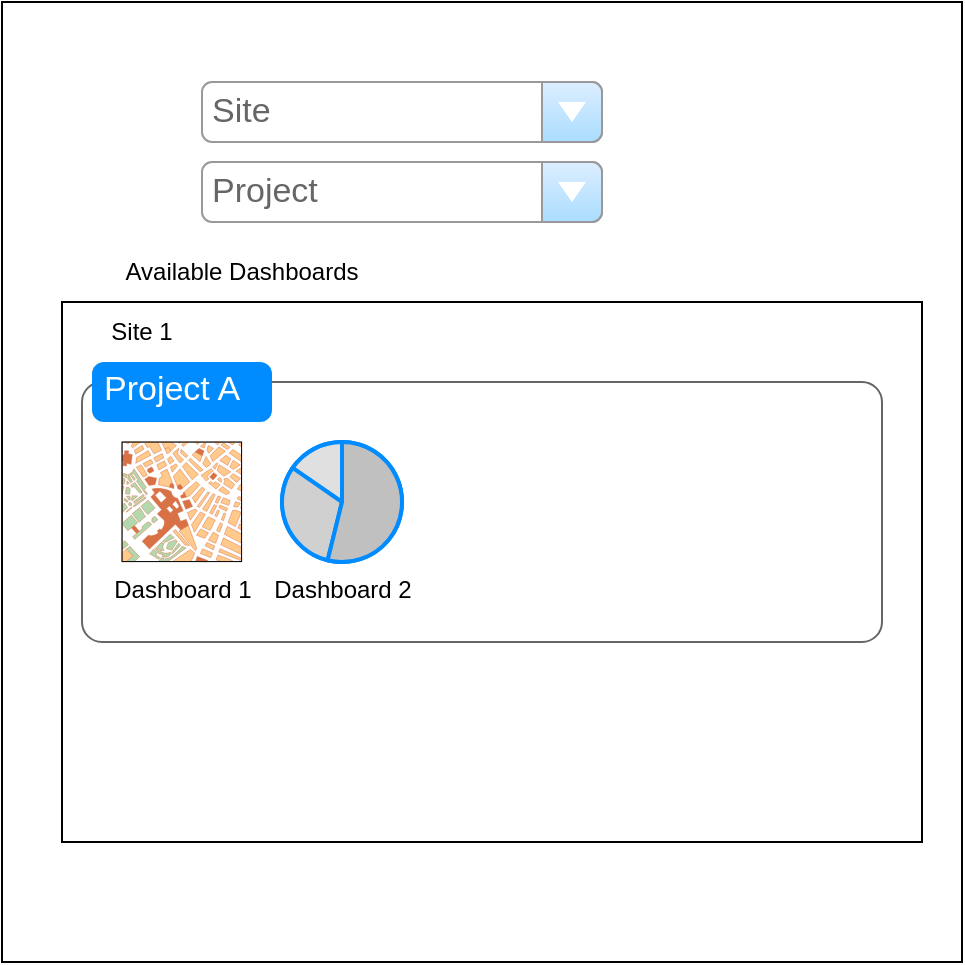 <mxfile version="21.2.3" type="device" pages="2">
  <diagram id="nLY4GNT_RA82UyfR2OKd" name="Dashboard Selector">
    <mxGraphModel dx="1434" dy="782" grid="1" gridSize="10" guides="1" tooltips="1" connect="1" arrows="1" fold="1" page="1" pageScale="1" pageWidth="827" pageHeight="1169" math="0" shadow="0">
      <root>
        <mxCell id="0" />
        <mxCell id="1" parent="0" />
        <mxCell id="jXIU_wsavP9qxvDIhxXK-1" value="" style="whiteSpace=wrap;html=1;aspect=fixed;" vertex="1" parent="1">
          <mxGeometry x="190" y="140" width="480" height="480" as="geometry" />
        </mxCell>
        <mxCell id="Au_F0sU57rzGC7Jot4G1-1" value="Site" style="strokeWidth=1;shadow=0;dashed=0;align=center;html=1;shape=mxgraph.mockup.forms.comboBox;strokeColor=#999999;fillColor=#ddeeff;align=left;fillColor2=#aaddff;mainText=;fontColor=#666666;fontSize=17;spacingLeft=3;" vertex="1" parent="1">
          <mxGeometry x="290" y="180" width="200" height="30" as="geometry" />
        </mxCell>
        <mxCell id="Au_F0sU57rzGC7Jot4G1-2" value="Project" style="strokeWidth=1;shadow=0;dashed=0;align=center;html=1;shape=mxgraph.mockup.forms.comboBox;strokeColor=#999999;fillColor=#ddeeff;align=left;fillColor2=#aaddff;mainText=;fontColor=#666666;fontSize=17;spacingLeft=3;" vertex="1" parent="1">
          <mxGeometry x="290" y="220" width="200" height="30" as="geometry" />
        </mxCell>
        <mxCell id="Au_F0sU57rzGC7Jot4G1-4" value="" style="rounded=0;whiteSpace=wrap;html=1;" vertex="1" parent="1">
          <mxGeometry x="220" y="290" width="430" height="270" as="geometry" />
        </mxCell>
        <mxCell id="Au_F0sU57rzGC7Jot4G1-5" value="Available Dashboards" style="text;html=1;strokeColor=none;fillColor=none;align=center;verticalAlign=middle;whiteSpace=wrap;rounded=0;" vertex="1" parent="1">
          <mxGeometry x="220" y="260" width="180" height="30" as="geometry" />
        </mxCell>
        <mxCell id="pGGz4COdlDQdWNSXNgK9-1" value="Site 1" style="text;html=1;strokeColor=none;fillColor=none;align=center;verticalAlign=middle;whiteSpace=wrap;rounded=0;" vertex="1" parent="1">
          <mxGeometry x="230" y="290" width="60" height="30" as="geometry" />
        </mxCell>
        <mxCell id="pGGz4COdlDQdWNSXNgK9-4" value="" style="shape=mxgraph.mockup.containers.marginRect;rectMarginTop=10;strokeColor=#666666;strokeWidth=1;dashed=0;rounded=1;arcSize=5;recursiveResize=0;html=1;whiteSpace=wrap;" vertex="1" parent="1">
          <mxGeometry x="230" y="320" width="400" height="140" as="geometry" />
        </mxCell>
        <mxCell id="pGGz4COdlDQdWNSXNgK9-5" value="Project A" style="shape=rect;strokeColor=none;fillColor=#008cff;strokeWidth=1;dashed=0;rounded=1;arcSize=20;fontColor=#ffffff;fontSize=17;spacing=2;spacingTop=-2;align=left;autosize=1;spacingLeft=4;resizeWidth=0;resizeHeight=0;perimeter=none;html=1;whiteSpace=wrap;" vertex="1" parent="pGGz4COdlDQdWNSXNgK9-4">
          <mxGeometry x="5" width="90" height="30" as="geometry" />
        </mxCell>
        <mxCell id="Au_F0sU57rzGC7Jot4G1-8" value="Dashboard 2" style="verticalLabelPosition=bottom;shadow=0;dashed=0;align=center;html=1;verticalAlign=top;strokeWidth=1;shape=mxgraph.mockup.graphics.pieChart;strokeColor=#008cff;parts=10,20,35;partColors=#e0e0e0,#d0d0d0,#c0c0c0,#b0b0b0,#a0a0a0;strokeWidth=2;" vertex="1" parent="pGGz4COdlDQdWNSXNgK9-4">
          <mxGeometry x="100" y="40" width="60" height="60" as="geometry" />
        </mxCell>
        <mxCell id="Au_F0sU57rzGC7Jot4G1-7" value="Dashboard 1" style="verticalLabelPosition=bottom;shadow=0;dashed=0;align=center;html=1;verticalAlign=top;strokeWidth=1;shape=mxgraph.mockup.misc.map;" vertex="1" parent="pGGz4COdlDQdWNSXNgK9-4">
          <mxGeometry x="20" y="40" width="60" height="60" as="geometry" />
        </mxCell>
      </root>
    </mxGraphModel>
  </diagram>
  <diagram name="Dashboard Viewer" id="ZaNj9dTJ-nz-Bx4lMGnv">
    <mxGraphModel dx="2261" dy="782" grid="1" gridSize="10" guides="1" tooltips="1" connect="1" arrows="1" fold="1" page="1" pageScale="1" pageWidth="827" pageHeight="1169" math="0" shadow="0">
      <root>
        <mxCell id="0" />
        <mxCell id="1" parent="0" />
        <mxCell id="WJ-PoNAfLctu4y6VGQyv-1" value="" style="rounded=0;whiteSpace=wrap;html=1;fillColor=#dae8fc;strokeColor=#6c8ebf;" vertex="1" parent="1">
          <mxGeometry x="4" width="816" height="60" as="geometry" />
        </mxCell>
        <mxCell id="WJ-PoNAfLctu4y6VGQyv-2" value="Logout" style="rounded=1;whiteSpace=wrap;html=1;" vertex="1" parent="1">
          <mxGeometry x="640" y="10" width="120" height="40" as="geometry" />
        </mxCell>
        <mxCell id="WJ-PoNAfLctu4y6VGQyv-3" value="Change Dashboard" style="rounded=1;whiteSpace=wrap;html=1;" vertex="1" parent="1">
          <mxGeometry x="140" y="10" width="120" height="40" as="geometry" />
        </mxCell>
        <mxCell id="WJ-PoNAfLctu4y6VGQyv-7" value="Current Project / Site" style="text;html=1;strokeColor=none;fillColor=none;align=center;verticalAlign=middle;whiteSpace=wrap;rounded=0;" vertex="1" parent="1">
          <mxGeometry x="342" y="15" width="140" height="30" as="geometry" />
        </mxCell>
        <mxCell id="WJ-PoNAfLctu4y6VGQyv-8" value="Current User" style="text;html=1;strokeColor=none;fillColor=none;align=center;verticalAlign=middle;whiteSpace=wrap;rounded=0;" vertex="1" parent="1">
          <mxGeometry x="750" y="15" width="70" height="30" as="geometry" />
        </mxCell>
        <mxCell id="WJ-PoNAfLctu4y6VGQyv-10" value="" style="rounded=0;whiteSpace=wrap;html=1;" vertex="1" parent="1">
          <mxGeometry x="4" y="60" width="816" height="610" as="geometry" />
        </mxCell>
        <mxCell id="KxVdbpcN-xN5bQGjZ5xp-1" value="Current Dashboard" style="text;html=1;strokeColor=none;fillColor=none;align=center;verticalAlign=middle;whiteSpace=wrap;rounded=0;" vertex="1" parent="1">
          <mxGeometry y="15" width="140" height="30" as="geometry" />
        </mxCell>
        <mxCell id="3jIJW42KdUVs76RlAIv8-2" value="" style="shape=mxgraph.mockup.containers.marginRect;rectMarginTop=10;strokeColor=#666666;strokeWidth=1;dashed=0;rounded=1;arcSize=5;recursiveResize=0;html=1;whiteSpace=wrap;" vertex="1" parent="1">
          <mxGeometry x="10" y="70" width="670" height="110" as="geometry" />
        </mxCell>
        <mxCell id="3jIJW42KdUVs76RlAIv8-3" value="Participants" style="shape=rect;strokeColor=none;fillColor=#008cff;strokeWidth=1;dashed=0;rounded=1;arcSize=20;fontColor=#ffffff;fontSize=17;spacing=2;spacingTop=-2;align=left;autosize=1;spacingLeft=4;resizeWidth=0;resizeHeight=0;perimeter=none;html=1;whiteSpace=wrap;" vertex="1" parent="3jIJW42KdUVs76RlAIv8-2">
          <mxGeometry x="5" width="110" height="30" as="geometry" />
        </mxCell>
        <mxCell id="3jIJW42KdUVs76RlAIv8-4" value="P1" style="verticalLabelPosition=bottom;shadow=0;dashed=0;align=center;html=1;verticalAlign=top;strokeWidth=1;shape=mxgraph.mockup.containers.userMale;strokeColor=#82b366;strokeColor2=#008cff;fillColor=#d5e8d4;" vertex="1" parent="3jIJW42KdUVs76RlAIv8-2">
          <mxGeometry x="20" y="40" width="50" height="50" as="geometry" />
        </mxCell>
        <mxCell id="3jIJW42KdUVs76RlAIv8-5" value="P2" style="verticalLabelPosition=bottom;shadow=0;dashed=0;align=center;html=1;verticalAlign=top;strokeWidth=1;shape=mxgraph.mockup.containers.userMale;strokeColor=#82b366;strokeColor2=#008cff;fillColor=#d5e8d4;" vertex="1" parent="3jIJW42KdUVs76RlAIv8-2">
          <mxGeometry x="80" y="40" width="50" height="50" as="geometry" />
        </mxCell>
        <mxCell id="3jIJW42KdUVs76RlAIv8-6" value="&lt;div&gt;P3&lt;/div&gt;" style="verticalLabelPosition=bottom;shadow=0;dashed=0;align=center;html=1;verticalAlign=top;strokeWidth=1;shape=mxgraph.mockup.containers.userMale;strokeColor=#d6b656;strokeColor2=#008cff;fillColor=#fff2cc;" vertex="1" parent="3jIJW42KdUVs76RlAIv8-2">
          <mxGeometry x="140" y="40" width="50" height="50" as="geometry" />
        </mxCell>
        <mxCell id="3jIJW42KdUVs76RlAIv8-7" value="P4" style="verticalLabelPosition=bottom;shadow=0;dashed=0;align=center;html=1;verticalAlign=top;strokeWidth=1;shape=mxgraph.mockup.containers.userMale;strokeColor=#b85450;strokeColor2=#008cff;fillColor=#f8cecc;" vertex="1" parent="3jIJW42KdUVs76RlAIv8-2">
          <mxGeometry x="200" y="40" width="50" height="50" as="geometry" />
        </mxCell>
        <mxCell id="3jIJW42KdUVs76RlAIv8-8" value="&lt;h2&gt;&lt;span style=&quot;mso-ansi-language:EN-US&quot; lang=&quot;EN-US&quot;&gt;Data Collect Status&lt;/span&gt;&lt;/h2&gt;" style="text;whiteSpace=wrap;html=1;fontColor=#B3B3B3;" vertex="1" parent="3jIJW42KdUVs76RlAIv8-2">
          <mxGeometry x="280" y="30" width="200" height="70" as="geometry" />
        </mxCell>
        <mxCell id="3jIJW42KdUVs76RlAIv8-16" value="" style="shape=mxgraph.mockup.containers.marginRect;rectMarginTop=10;strokeColor=#666666;strokeWidth=1;dashed=0;rounded=1;arcSize=5;recursiveResize=0;html=1;whiteSpace=wrap;" vertex="1" parent="1">
          <mxGeometry x="10" y="190" width="800" height="410" as="geometry" />
        </mxCell>
        <mxCell id="3jIJW42KdUVs76RlAIv8-17" value="P1" style="shape=rect;strokeColor=none;fillColor=#008cff;strokeWidth=1;dashed=0;rounded=1;arcSize=20;fontColor=#ffffff;fontSize=17;spacing=2;spacingTop=-2;align=left;autosize=1;spacingLeft=4;resizeWidth=0;resizeHeight=0;perimeter=none;html=1;whiteSpace=wrap;" vertex="1" parent="3jIJW42KdUVs76RlAIv8-16">
          <mxGeometry x="5" width="50" height="30" as="geometry" />
        </mxCell>
        <mxCell id="3jIJW42KdUVs76RlAIv8-18" value="" style="rounded=1;whiteSpace=wrap;html=1;fillColor=#f5f5f5;fontColor=#333333;strokeColor=#666666;" vertex="1" parent="3jIJW42KdUVs76RlAIv8-16">
          <mxGeometry x="5" y="60" width="770" height="30" as="geometry" />
        </mxCell>
        <mxCell id="3jIJW42KdUVs76RlAIv8-19" value="Session 1" style="rounded=1;whiteSpace=wrap;html=1;fillColor=#d5e8d4;strokeColor=#82b366;" vertex="1" parent="3jIJW42KdUVs76RlAIv8-16">
          <mxGeometry x="5" y="60" width="120" height="30" as="geometry" />
        </mxCell>
        <mxCell id="3jIJW42KdUVs76RlAIv8-20" value="Session 2" style="rounded=1;whiteSpace=wrap;html=1;fillColor=#d5e8d4;strokeColor=#82b366;" vertex="1" parent="3jIJW42KdUVs76RlAIv8-16">
          <mxGeometry x="180" y="60" width="120" height="30" as="geometry" />
        </mxCell>
        <mxCell id="3jIJW42KdUVs76RlAIv8-21" value="Last 7 days" style="strokeWidth=1;shadow=0;dashed=0;align=center;html=1;shape=mxgraph.mockup.forms.comboBox;strokeColor=#999999;fillColor=#ddeeff;align=left;fillColor2=#aaddff;mainText=;fontColor=#666666;fontSize=17;spacingLeft=3;" vertex="1" parent="3jIJW42KdUVs76RlAIv8-16">
          <mxGeometry x="640" y="15" width="150" height="30" as="geometry" />
        </mxCell>
        <mxCell id="3jIJW42KdUVs76RlAIv8-38" value="&lt;h2&gt;&lt;span style=&quot;mso-ansi-language:EN-US&quot; lang=&quot;EN-US&quot;&gt;Timeline View&lt;br&gt;&lt;/span&gt;&lt;/h2&gt;" style="text;whiteSpace=wrap;html=1;fontColor=#B3B3B3;" vertex="1" parent="3jIJW42KdUVs76RlAIv8-16">
          <mxGeometry x="290" width="200" height="70" as="geometry" />
        </mxCell>
        <mxCell id="3jIJW42KdUVs76RlAIv8-25" value="" style="shape=mxgraph.mockup.containers.marginRect;rectMarginTop=10;strokeColor=#666666;strokeWidth=1;dashed=0;rounded=1;arcSize=5;recursiveResize=0;html=1;whiteSpace=wrap;" vertex="1" parent="3jIJW42KdUVs76RlAIv8-16">
          <mxGeometry x="30" y="120" width="205" height="250" as="geometry" />
        </mxCell>
        <mxCell id="3jIJW42KdUVs76RlAIv8-26" value="Events" style="shape=rect;strokeColor=none;fillColor=#008cff;strokeWidth=1;dashed=0;rounded=1;arcSize=20;fontColor=#ffffff;fontSize=17;spacing=2;spacingTop=-2;align=left;autosize=1;spacingLeft=4;resizeWidth=0;resizeHeight=0;perimeter=none;html=1;whiteSpace=wrap;" vertex="1" parent="3jIJW42KdUVs76RlAIv8-25">
          <mxGeometry x="5" width="80" height="30" as="geometry" />
        </mxCell>
        <mxCell id="3jIJW42KdUVs76RlAIv8-39" value="&lt;h2&gt;&lt;span style=&quot;mso-ansi-language:EN-US&quot; lang=&quot;EN-US&quot;&gt;Logs View&lt;br&gt;&lt;/span&gt;&lt;/h2&gt;" style="text;whiteSpace=wrap;html=1;fontColor=#B3B3B3;" vertex="1" parent="3jIJW42KdUVs76RlAIv8-25">
          <mxGeometry x="5" y="40" width="200" height="70" as="geometry" />
        </mxCell>
        <mxCell id="3jIJW42KdUVs76RlAIv8-27" value="" style="shape=mxgraph.mockup.containers.marginRect;rectMarginTop=10;strokeColor=#666666;strokeWidth=1;dashed=0;rounded=1;arcSize=5;recursiveResize=0;html=1;whiteSpace=wrap;" vertex="1" parent="3jIJW42KdUVs76RlAIv8-16">
          <mxGeometry x="250" y="120" width="210" height="250" as="geometry" />
        </mxCell>
        <mxCell id="3jIJW42KdUVs76RlAIv8-28" value="Assets" style="shape=rect;strokeColor=none;fillColor=#008cff;strokeWidth=1;dashed=0;rounded=1;arcSize=20;fontColor=#ffffff;fontSize=17;spacing=2;spacingTop=-2;align=left;autosize=1;spacingLeft=4;resizeWidth=0;resizeHeight=0;perimeter=none;html=1;whiteSpace=wrap;" vertex="1" parent="3jIJW42KdUVs76RlAIv8-27">
          <mxGeometry x="5" width="80" height="30" as="geometry" />
        </mxCell>
        <mxCell id="3jIJW42KdUVs76RlAIv8-40" value="Download" style="strokeWidth=1;shadow=0;dashed=0;align=center;html=1;shape=mxgraph.mockup.buttons.button;strokeColor=#666666;fontColor=#ffffff;mainText=;buttonStyle=round;fontSize=17;fontStyle=1;fillColor=#008cff;whiteSpace=wrap;" vertex="1" parent="3jIJW42KdUVs76RlAIv8-27">
          <mxGeometry x="10" y="190" width="150" height="50" as="geometry" />
        </mxCell>
        <mxCell id="3jIJW42KdUVs76RlAIv8-42" value="&lt;h2&gt;&lt;span style=&quot;mso-ansi-language:EN-US&quot; lang=&quot;EN-US&quot;&gt;List View&lt;br&gt;&lt;/span&gt;&lt;/h2&gt;" style="text;whiteSpace=wrap;html=1;fontColor=#B3B3B3;" vertex="1" parent="3jIJW42KdUVs76RlAIv8-27">
          <mxGeometry x="10" y="40" width="200" height="70" as="geometry" />
        </mxCell>
        <mxCell id="3jIJW42KdUVs76RlAIv8-29" value="" style="shape=mxgraph.mockup.containers.marginRect;rectMarginTop=10;strokeColor=#666666;strokeWidth=1;dashed=0;rounded=1;arcSize=5;recursiveResize=0;html=1;whiteSpace=wrap;" vertex="1" parent="3jIJW42KdUVs76RlAIv8-16">
          <mxGeometry x="470" y="120" width="210" height="250" as="geometry" />
        </mxCell>
        <mxCell id="3jIJW42KdUVs76RlAIv8-30" value="Tests" style="shape=rect;strokeColor=none;fillColor=#008cff;strokeWidth=1;dashed=0;rounded=1;arcSize=20;fontColor=#ffffff;fontSize=17;spacing=2;spacingTop=-2;align=left;autosize=1;spacingLeft=4;resizeWidth=0;resizeHeight=0;perimeter=none;html=1;whiteSpace=wrap;" vertex="1" parent="3jIJW42KdUVs76RlAIv8-29">
          <mxGeometry x="5" width="70" height="30" as="geometry" />
        </mxCell>
        <mxCell id="3jIJW42KdUVs76RlAIv8-41" value="Export" style="strokeWidth=1;shadow=0;dashed=0;align=center;html=1;shape=mxgraph.mockup.buttons.button;strokeColor=#666666;fontColor=#ffffff;mainText=;buttonStyle=round;fontSize=17;fontStyle=1;fillColor=#008cff;whiteSpace=wrap;" vertex="1" parent="3jIJW42KdUVs76RlAIv8-29">
          <mxGeometry x="10" y="190" width="150" height="50" as="geometry" />
        </mxCell>
        <mxCell id="3jIJW42KdUVs76RlAIv8-43" value="&lt;h2&gt;&lt;span style=&quot;mso-ansi-language:EN-US&quot; lang=&quot;EN-US&quot;&gt;List View&lt;br&gt;&lt;/span&gt;&lt;/h2&gt;" style="text;whiteSpace=wrap;html=1;fontColor=#B3B3B3;" vertex="1" parent="3jIJW42KdUVs76RlAIv8-29">
          <mxGeometry x="10" y="40" width="200" height="70" as="geometry" />
        </mxCell>
        <mxCell id="3jIJW42KdUVs76RlAIv8-33" value="" style="shape=mxgraph.mockup.containers.marginRect;rectMarginTop=10;strokeColor=#666666;strokeWidth=1;dashed=0;rounded=1;arcSize=5;recursiveResize=0;html=1;whiteSpace=wrap;" vertex="1" parent="1">
          <mxGeometry x="610" y="690" width="150" height="200" as="geometry" />
        </mxCell>
        <mxCell id="3jIJW42KdUVs76RlAIv8-34" value="Asset details" style="shape=rect;strokeColor=none;fillColor=#008cff;strokeWidth=1;dashed=0;rounded=1;arcSize=20;fontColor=#ffffff;fontSize=17;spacing=2;spacingTop=-2;align=left;autosize=1;spacingLeft=4;resizeWidth=0;resizeHeight=0;perimeter=none;html=1;whiteSpace=wrap;" vertex="1" parent="3jIJW42KdUVs76RlAIv8-33">
          <mxGeometry x="5" width="120" height="30" as="geometry" />
        </mxCell>
        <mxCell id="3jIJW42KdUVs76RlAIv8-35" value="" style="shape=mxgraph.mockup.containers.marginRect;rectMarginTop=10;strokeColor=#666666;strokeWidth=1;dashed=0;rounded=1;arcSize=5;recursiveResize=0;html=1;whiteSpace=wrap;" vertex="1" parent="1">
          <mxGeometry x="440" y="680" width="150" height="200" as="geometry" />
        </mxCell>
        <mxCell id="3jIJW42KdUVs76RlAIv8-36" value="Tests details" style="shape=rect;strokeColor=none;fillColor=#008cff;strokeWidth=1;dashed=0;rounded=1;arcSize=20;fontColor=#ffffff;fontSize=17;spacing=2;spacingTop=-2;align=left;autosize=1;spacingLeft=4;resizeWidth=0;resizeHeight=0;perimeter=none;html=1;whiteSpace=wrap;" vertex="1" parent="3jIJW42KdUVs76RlAIv8-35">
          <mxGeometry x="5" width="120" height="30" as="geometry" />
        </mxCell>
        <mxCell id="3jIJW42KdUVs76RlAIv8-46" value="" style="verticalLabelPosition=bottom;shadow=0;dashed=0;align=center;html=1;verticalAlign=top;strokeWidth=1;shape=mxgraph.mockup.graphics.pieChart;strokeColor=#008cff;parts=10,20,35;partColors=#e0e0e0,#d0d0d0,#c0c0c0,#b0b0b0,#a0a0a0;strokeWidth=2;" vertex="1" parent="1">
          <mxGeometry x="683" y="70" width="127" height="125" as="geometry" />
        </mxCell>
        <mxCell id="3jIJW42KdUVs76RlAIv8-48" style="edgeStyle=orthogonalEdgeStyle;rounded=0;orthogonalLoop=1;jettySize=auto;html=1;exitX=1;exitY=0.5;exitDx=0;exitDy=0;exitPerimeter=0;" edge="1" parent="1" source="3jIJW42KdUVs76RlAIv8-47" target="3jIJW42KdUVs76RlAIv8-2">
          <mxGeometry relative="1" as="geometry" />
        </mxCell>
        <mxCell id="3jIJW42KdUVs76RlAIv8-47" value="&lt;div&gt;Datasource&lt;/div&gt;&lt;div&gt;Participants&lt;br&gt;&lt;/div&gt;" style="strokeWidth=2;html=1;shape=mxgraph.flowchart.database;whiteSpace=wrap;" vertex="1" parent="1">
          <mxGeometry x="-150" y="80" width="110" height="90" as="geometry" />
        </mxCell>
        <mxCell id="3jIJW42KdUVs76RlAIv8-50" style="edgeStyle=orthogonalEdgeStyle;rounded=0;orthogonalLoop=1;jettySize=auto;html=1;exitX=1;exitY=0.5;exitDx=0;exitDy=0;exitPerimeter=0;entryX=0.001;entryY=0.183;entryDx=0;entryDy=0;entryPerimeter=0;" edge="1" parent="1" source="3jIJW42KdUVs76RlAIv8-49" target="3jIJW42KdUVs76RlAIv8-16">
          <mxGeometry relative="1" as="geometry" />
        </mxCell>
        <mxCell id="3jIJW42KdUVs76RlAIv8-49" value="&lt;div&gt;Datasource&lt;/div&gt;&lt;div&gt;Sessions&lt;br&gt;&lt;/div&gt;" style="strokeWidth=2;html=1;shape=mxgraph.flowchart.database;whiteSpace=wrap;" vertex="1" parent="1">
          <mxGeometry x="-160" y="220" width="110" height="90" as="geometry" />
        </mxCell>
        <mxCell id="3jIJW42KdUVs76RlAIv8-52" style="edgeStyle=orthogonalEdgeStyle;rounded=0;orthogonalLoop=1;jettySize=auto;html=1;exitX=1;exitY=0.5;exitDx=0;exitDy=0;exitPerimeter=0;entryX=-0.024;entryY=0.452;entryDx=0;entryDy=0;entryPerimeter=0;" edge="1" parent="1" source="3jIJW42KdUVs76RlAIv8-51" target="3jIJW42KdUVs76RlAIv8-25">
          <mxGeometry relative="1" as="geometry" />
        </mxCell>
        <mxCell id="3jIJW42KdUVs76RlAIv8-51" value="&lt;div&gt;Datasource&lt;/div&gt;&lt;div&gt;Sessions&lt;/div&gt;&lt;div&gt;Events&lt;br&gt;&lt;/div&gt;" style="strokeWidth=2;html=1;shape=mxgraph.flowchart.database;whiteSpace=wrap;" vertex="1" parent="1">
          <mxGeometry x="-150" y="358" width="110" height="130" as="geometry" />
        </mxCell>
        <mxCell id="3jIJW42KdUVs76RlAIv8-54" style="edgeStyle=orthogonalEdgeStyle;rounded=0;orthogonalLoop=1;jettySize=auto;html=1;entryX=0.371;entryY=0.992;entryDx=0;entryDy=0;entryPerimeter=0;" edge="1" parent="1" source="3jIJW42KdUVs76RlAIv8-53" target="3jIJW42KdUVs76RlAIv8-27">
          <mxGeometry relative="1" as="geometry" />
        </mxCell>
        <mxCell id="3jIJW42KdUVs76RlAIv8-53" value="&lt;div&gt;Datasource&lt;/div&gt;Assets" style="strokeWidth=2;html=1;shape=mxgraph.flowchart.database;whiteSpace=wrap;" vertex="1" parent="1">
          <mxGeometry x="282" y="689" width="110" height="130" as="geometry" />
        </mxCell>
        <mxCell id="3jIJW42KdUVs76RlAIv8-56" style="edgeStyle=orthogonalEdgeStyle;rounded=0;orthogonalLoop=1;jettySize=auto;html=1;exitX=-0.02;exitY=0.62;exitDx=0;exitDy=0;exitPerimeter=0;" edge="1" parent="1" source="3jIJW42KdUVs76RlAIv8-4" target="3jIJW42KdUVs76RlAIv8-49">
          <mxGeometry relative="1" as="geometry">
            <Array as="points">
              <mxPoint x="-10" y="141" />
              <mxPoint x="-10" y="190" />
              <mxPoint x="-105" y="190" />
            </Array>
          </mxGeometry>
        </mxCell>
        <mxCell id="3jIJW42KdUVs76RlAIv8-57" style="edgeStyle=orthogonalEdgeStyle;rounded=0;orthogonalLoop=1;jettySize=auto;html=1;exitX=0.18;exitY=0.44;exitDx=0;exitDy=0;exitPerimeter=0;" edge="1" parent="1" source="3jIJW42KdUVs76RlAIv8-4" target="3jIJW42KdUVs76RlAIv8-51">
          <mxGeometry relative="1" as="geometry">
            <mxPoint x="39" y="151" as="sourcePoint" />
            <mxPoint x="-95" y="230" as="targetPoint" />
            <Array as="points">
              <mxPoint x="39" y="140" />
              <mxPoint x="-10" y="140" />
              <mxPoint x="-10" y="190" />
              <mxPoint x="-210" y="190" />
              <mxPoint x="-210" y="423" />
            </Array>
          </mxGeometry>
        </mxCell>
      </root>
    </mxGraphModel>
  </diagram>
</mxfile>
